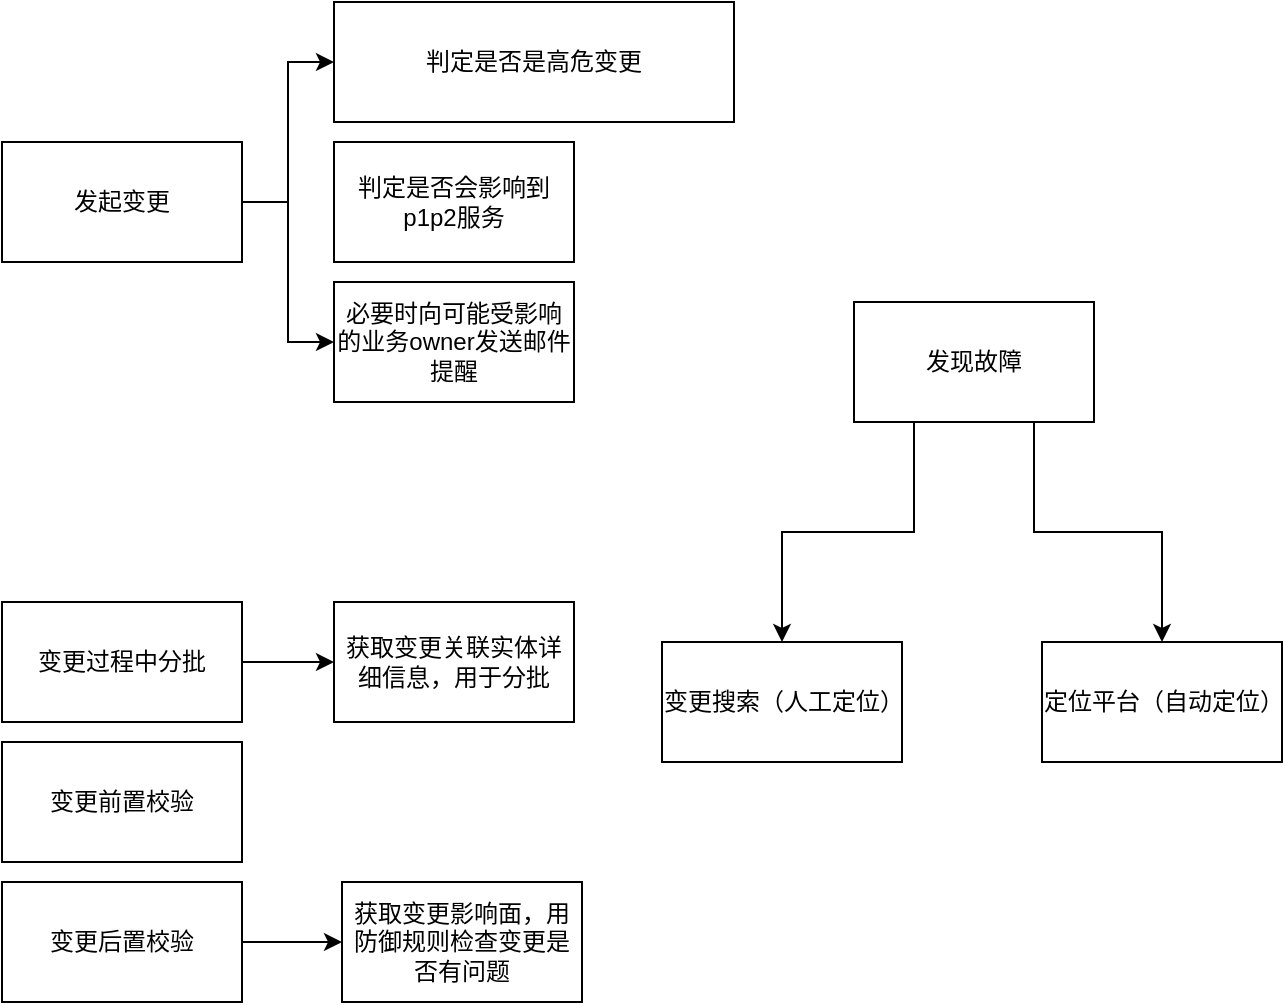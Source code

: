 <mxfile version="12.7.9" type="github">
  <diagram id="GG9u6aIBvdDvP1Iufii3" name="Page-1">
    <mxGraphModel dx="1268" dy="689" grid="1" gridSize="10" guides="1" tooltips="1" connect="1" arrows="1" fold="1" page="1" pageScale="1" pageWidth="827" pageHeight="1169" math="0" shadow="0">
      <root>
        <mxCell id="0" />
        <mxCell id="1" parent="0" />
        <mxCell id="JzPNbB1eXUyXGoEPm5oQ-1" value="变更前置校验" style="rounded=0;whiteSpace=wrap;html=1;" parent="1" vertex="1">
          <mxGeometry x="124" y="410" width="120" height="60" as="geometry" />
        </mxCell>
        <mxCell id="vYbNb0XnAJFqB-Px6j5s-27" style="edgeStyle=orthogonalEdgeStyle;rounded=0;orthogonalLoop=1;jettySize=auto;html=1;exitX=1;exitY=0.5;exitDx=0;exitDy=0;entryX=0;entryY=0.5;entryDx=0;entryDy=0;" edge="1" parent="1" source="JzPNbB1eXUyXGoEPm5oQ-2" target="vYbNb0XnAJFqB-Px6j5s-21">
          <mxGeometry relative="1" as="geometry" />
        </mxCell>
        <mxCell id="JzPNbB1eXUyXGoEPm5oQ-2" value="变更后置校验" style="rounded=0;whiteSpace=wrap;html=1;" parent="1" vertex="1">
          <mxGeometry x="124" y="480" width="120" height="60" as="geometry" />
        </mxCell>
        <mxCell id="JzPNbB1eXUyXGoEPm5oQ-3" value="变更搜索（人工定位）" style="rounded=0;whiteSpace=wrap;html=1;" parent="1" vertex="1">
          <mxGeometry x="454" y="360" width="120" height="60" as="geometry" />
        </mxCell>
        <mxCell id="JzPNbB1eXUyXGoEPm5oQ-4" value="定位平台（自动定位）" style="rounded=0;whiteSpace=wrap;html=1;" parent="1" vertex="1">
          <mxGeometry x="644" y="360" width="120" height="60" as="geometry" />
        </mxCell>
        <mxCell id="vYbNb0XnAJFqB-Px6j5s-26" style="edgeStyle=orthogonalEdgeStyle;rounded=0;orthogonalLoop=1;jettySize=auto;html=1;exitX=1;exitY=0.5;exitDx=0;exitDy=0;entryX=0;entryY=0.5;entryDx=0;entryDy=0;" edge="1" parent="1" source="vYbNb0XnAJFqB-Px6j5s-7" target="vYbNb0XnAJFqB-Px6j5s-20">
          <mxGeometry relative="1" as="geometry" />
        </mxCell>
        <mxCell id="vYbNb0XnAJFqB-Px6j5s-7" value="变更过程中分批" style="rounded=0;whiteSpace=wrap;html=1;" vertex="1" parent="1">
          <mxGeometry x="124" y="340" width="120" height="60" as="geometry" />
        </mxCell>
        <mxCell id="vYbNb0XnAJFqB-Px6j5s-24" style="edgeStyle=orthogonalEdgeStyle;rounded=0;orthogonalLoop=1;jettySize=auto;html=1;exitX=1;exitY=0.5;exitDx=0;exitDy=0;entryX=0;entryY=0.5;entryDx=0;entryDy=0;" edge="1" parent="1" source="vYbNb0XnAJFqB-Px6j5s-8" target="vYbNb0XnAJFqB-Px6j5s-17">
          <mxGeometry relative="1" as="geometry" />
        </mxCell>
        <mxCell id="vYbNb0XnAJFqB-Px6j5s-25" style="edgeStyle=orthogonalEdgeStyle;rounded=0;orthogonalLoop=1;jettySize=auto;html=1;exitX=1;exitY=0.5;exitDx=0;exitDy=0;entryX=0;entryY=0.5;entryDx=0;entryDy=0;" edge="1" parent="1" source="vYbNb0XnAJFqB-Px6j5s-8" target="vYbNb0XnAJFqB-Px6j5s-19">
          <mxGeometry relative="1" as="geometry" />
        </mxCell>
        <mxCell id="vYbNb0XnAJFqB-Px6j5s-8" value="发起变更" style="rounded=0;whiteSpace=wrap;html=1;" vertex="1" parent="1">
          <mxGeometry x="124" y="110" width="120" height="60" as="geometry" />
        </mxCell>
        <mxCell id="vYbNb0XnAJFqB-Px6j5s-17" value="判定是否是高危变更" style="rounded=0;whiteSpace=wrap;html=1;" vertex="1" parent="1">
          <mxGeometry x="290" y="40" width="200" height="60" as="geometry" />
        </mxCell>
        <mxCell id="vYbNb0XnAJFqB-Px6j5s-18" value="判定是否会影响到p1p2服务" style="rounded=0;whiteSpace=wrap;html=1;" vertex="1" parent="1">
          <mxGeometry x="290" y="110" width="120" height="60" as="geometry" />
        </mxCell>
        <mxCell id="vYbNb0XnAJFqB-Px6j5s-19" value="必要时向可能受影响的业务owner发送邮件提醒" style="rounded=0;whiteSpace=wrap;html=1;" vertex="1" parent="1">
          <mxGeometry x="290" y="180" width="120" height="60" as="geometry" />
        </mxCell>
        <mxCell id="vYbNb0XnAJFqB-Px6j5s-20" value="获取变更关联实体详细信息，用于分批" style="rounded=0;whiteSpace=wrap;html=1;" vertex="1" parent="1">
          <mxGeometry x="290" y="340" width="120" height="60" as="geometry" />
        </mxCell>
        <mxCell id="vYbNb0XnAJFqB-Px6j5s-21" value="获取变更影响面，用防御规则检查变更是否有问题" style="rounded=0;whiteSpace=wrap;html=1;" vertex="1" parent="1">
          <mxGeometry x="294" y="480" width="120" height="60" as="geometry" />
        </mxCell>
        <mxCell id="vYbNb0XnAJFqB-Px6j5s-28" style="edgeStyle=orthogonalEdgeStyle;rounded=0;orthogonalLoop=1;jettySize=auto;html=1;exitX=0.25;exitY=1;exitDx=0;exitDy=0;" edge="1" parent="1" source="vYbNb0XnAJFqB-Px6j5s-22" target="JzPNbB1eXUyXGoEPm5oQ-3">
          <mxGeometry relative="1" as="geometry" />
        </mxCell>
        <mxCell id="vYbNb0XnAJFqB-Px6j5s-29" style="edgeStyle=orthogonalEdgeStyle;rounded=0;orthogonalLoop=1;jettySize=auto;html=1;exitX=0.75;exitY=1;exitDx=0;exitDy=0;entryX=0.5;entryY=0;entryDx=0;entryDy=0;" edge="1" parent="1" source="vYbNb0XnAJFqB-Px6j5s-22" target="JzPNbB1eXUyXGoEPm5oQ-4">
          <mxGeometry relative="1" as="geometry" />
        </mxCell>
        <mxCell id="vYbNb0XnAJFqB-Px6j5s-22" value="发现故障" style="rounded=0;whiteSpace=wrap;html=1;" vertex="1" parent="1">
          <mxGeometry x="550" y="190" width="120" height="60" as="geometry" />
        </mxCell>
      </root>
    </mxGraphModel>
  </diagram>
</mxfile>

